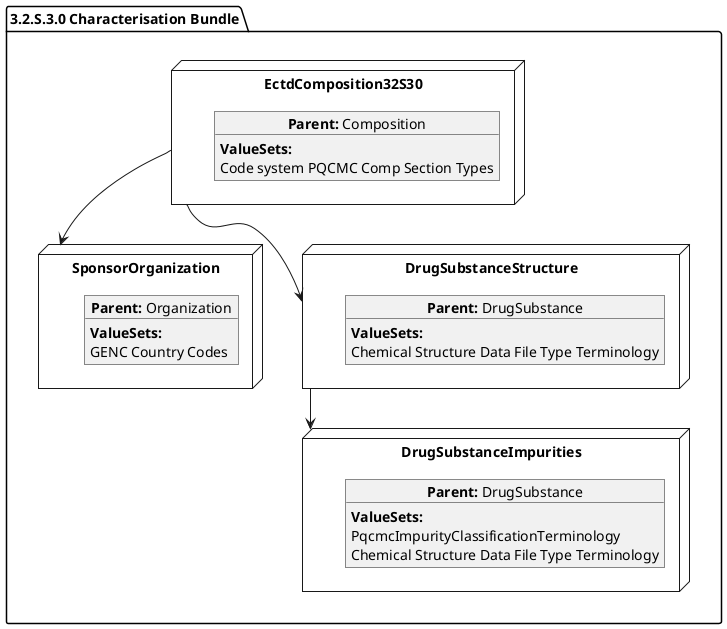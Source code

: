 @startuml
allowmixing
'Mixed model of use case and object
package "3.2.S.3.0 Characterisation Bundle" as NODES {
 
node "EctdComposition32S30" as N1 { 
      object "**Parent:** Composition" as obj1 {
      **ValueSets:**
  Code system PQCMC Comp Section Types
    }
}
 node "SponsorOrganization" as NSO { 
      object "**Parent:** Organization" as objAu {
        **ValueSets:**
        GENC Country Codes
    }
} 
  
  node "DrugSubstanceStructure" as NN { 
      object "**Parent:** DrugSubstance" as obj3 { 

        **ValueSets:**
      Chemical Structure Data File Type Terminology  
      }
  }

node "DrugSubstanceImpurities" as N6 { 
      object "**Parent:** DrugSubstance" as obj2 {
      **ValueSets:**
      PqcmcImpurityClassificationTerminology
      Chemical Structure Data File Type Terminology  
    }   
}

N1 --> NSO   
NN --> N6
N1 --> NN 
}
@enduml